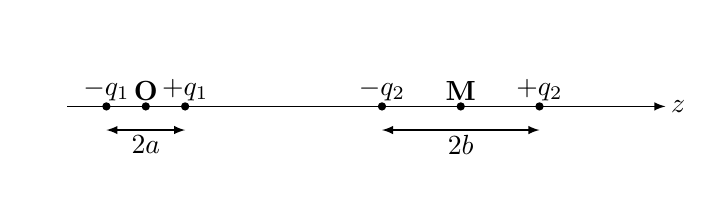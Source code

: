 %% document-wide tikz options and styles
\begin{tikzpicture}[>=latex, % option for nice arrows
    inner sep=0pt,%
    outer sep=2pt,%
    mark coordinate/.style={inner sep=0pt,outer sep=0pt,minimum size=3pt,
      fill=black,circle}]
  \sf
  \definecolor{red}{RGB}{221,42,43}
  \definecolor{green}{RGB}{105,182,40}
  \definecolor{blue}{RGB}{0,51,153}
  \definecolor{orange}{RGB}{192,128,64}
  \definecolor{gray}{RGB}{107,108,110}

  \clip (-5.5,-1) rectangle (3,1);

  \coordinate[mark coordinate] (O) at (0,0);
  \coordinate[mark coordinate] (OO) at (-4,0);
  \coordinate[mark coordinate] (P) at (1,0);
  \coordinate[mark coordinate] (N) at (-1,0);
  \coordinate[mark coordinate] (P1) at (-4.5,0);
  \coordinate[mark coordinate] (N1) at (-3.5,0);

  \draw[->] (-5,0) -- (2.6,0) node[right] {$z$};
  \draw[<->] (1,-0.3) -- (-1,-0.3) node[midway, below] {$2b$};
  \draw[<->] (-4.5,-0.3) -- (-3.5,-0.3) node[midway,below] {$2a$};

  \draw (P) node[above] {$+q_2$};
  \draw (N) node[above] {$-q_2$};
  \draw (P1) node[above] {$-q_1$};
  \draw (N1) node[above] {$+q_1$};
  \draw (O) node[above] {$\mathbf{M}$};
  \draw (OO) node[above] {$\mathbf{O}$};

\end{tikzpicture}
